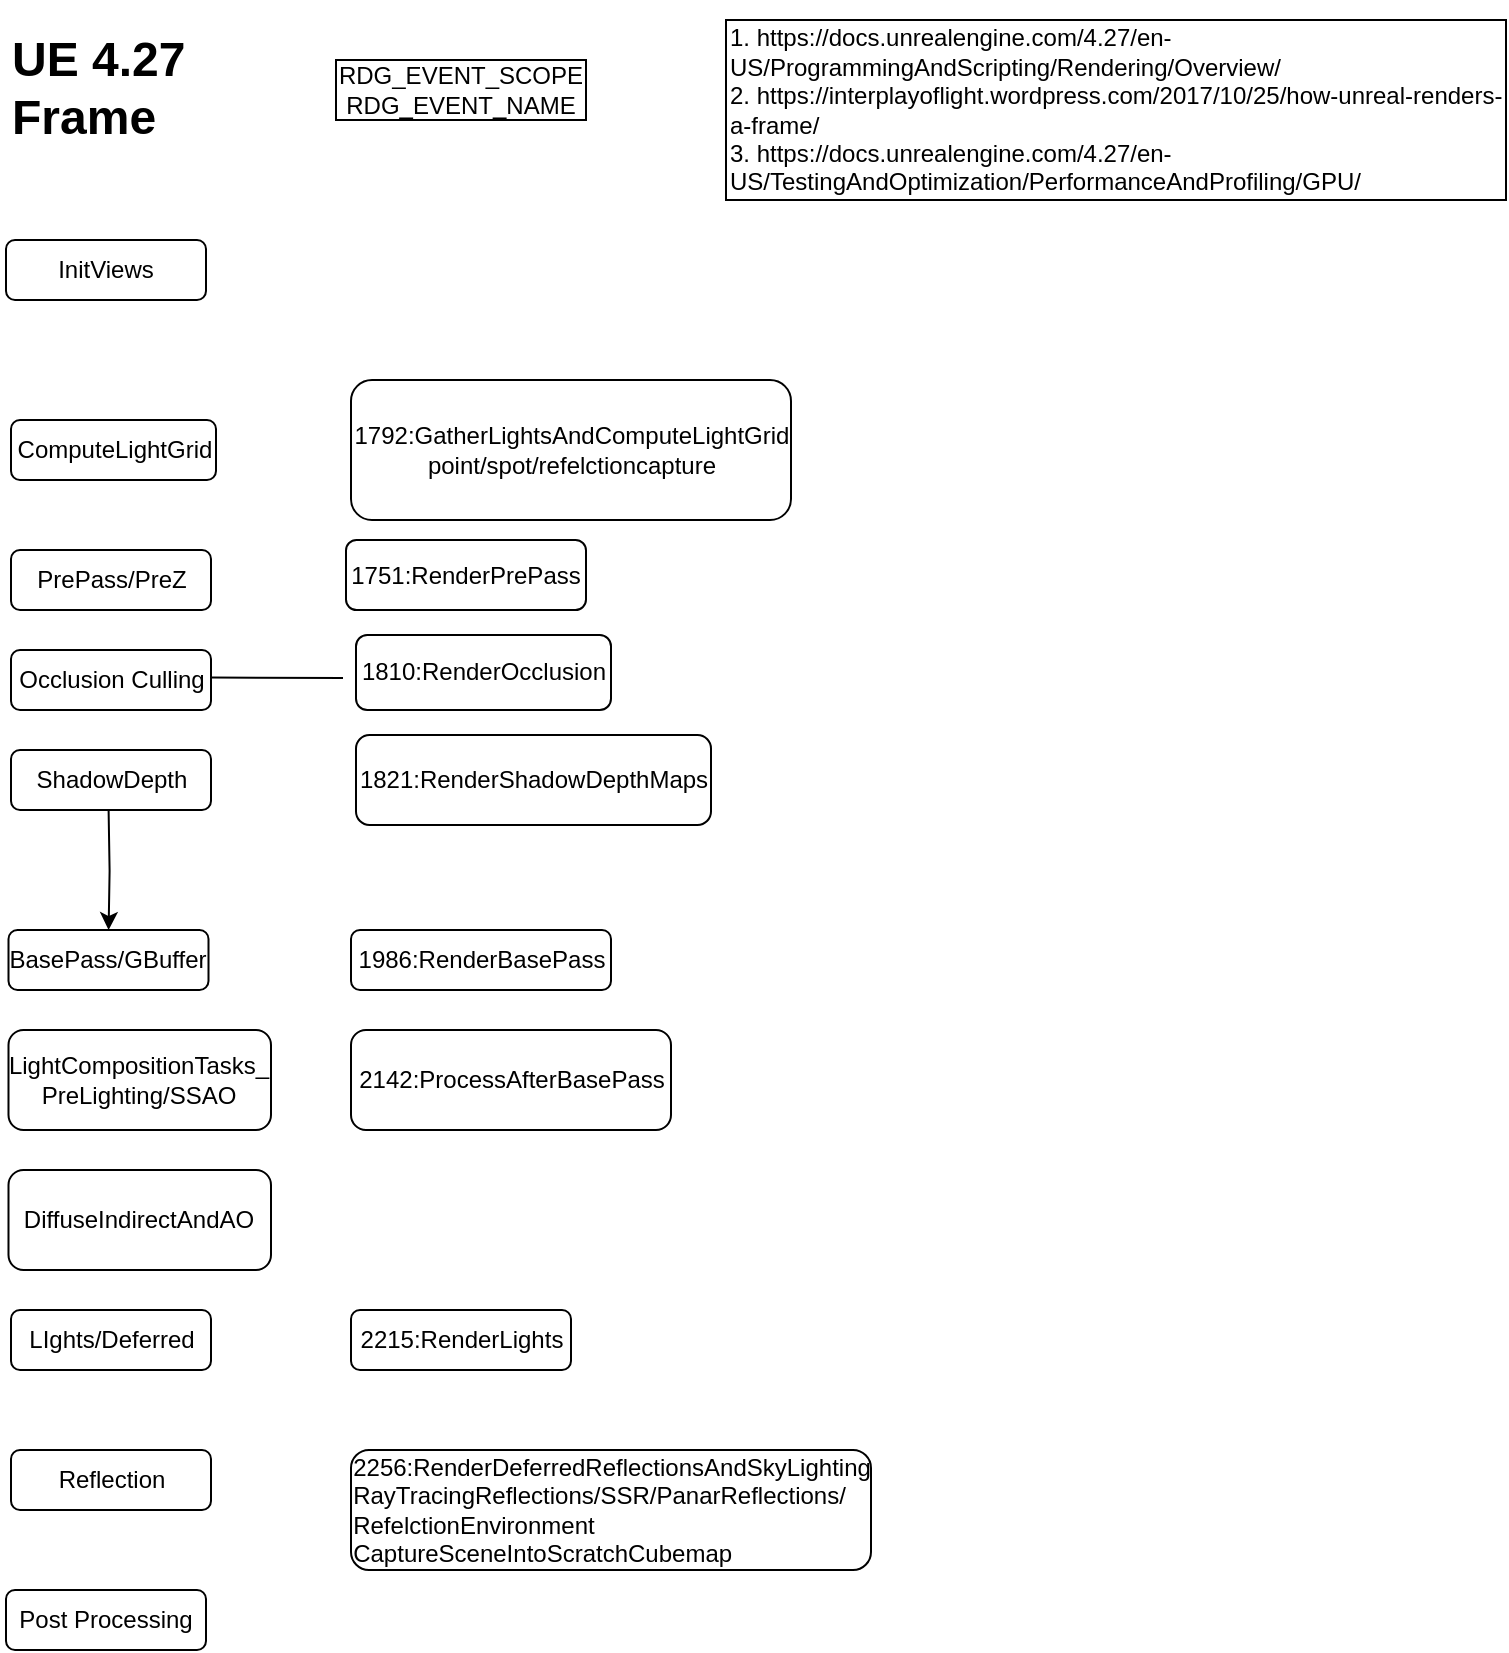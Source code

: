 <mxfile version="22.0.8" type="github">
  <diagram name="第 1 页" id="Ze0jnDnfLPyHOgXYB_ot">
    <mxGraphModel dx="1970" dy="890" grid="1" gridSize="10" guides="1" tooltips="1" connect="1" arrows="1" fold="1" page="1" pageScale="1" pageWidth="1169" pageHeight="1654" math="0" shadow="0">
      <root>
        <mxCell id="0" />
        <mxCell id="1" parent="0" />
        <mxCell id="qzIb_nU2oz7oTCQaS19U-2" value="InitViews" style="rounded=1;whiteSpace=wrap;html=1;" parent="1" vertex="1">
          <mxGeometry x="70" y="140" width="100" height="30" as="geometry" />
        </mxCell>
        <mxCell id="qzIb_nU2oz7oTCQaS19U-3" value="PrePass/PreZ" style="rounded=1;whiteSpace=wrap;html=1;" parent="1" vertex="1">
          <mxGeometry x="72.5" y="295" width="100" height="30" as="geometry" />
        </mxCell>
        <mxCell id="qzIb_nU2oz7oTCQaS19U-4" value="Occlusion Culling" style="rounded=1;whiteSpace=wrap;html=1;" parent="1" vertex="1">
          <mxGeometry x="72.5" y="345" width="100" height="30" as="geometry" />
        </mxCell>
        <mxCell id="qzIb_nU2oz7oTCQaS19U-5" value="ShadowDepth" style="rounded=1;whiteSpace=wrap;html=1;" parent="1" vertex="1">
          <mxGeometry x="72.5" y="395" width="100" height="30" as="geometry" />
        </mxCell>
        <mxCell id="qzIb_nU2oz7oTCQaS19U-8" value="" style="edgeStyle=orthogonalEdgeStyle;rounded=0;orthogonalLoop=1;jettySize=auto;html=1;" parent="1" target="qzIb_nU2oz7oTCQaS19U-7" edge="1">
          <mxGeometry relative="1" as="geometry">
            <mxPoint x="121.3" y="425" as="sourcePoint" />
          </mxGeometry>
        </mxCell>
        <mxCell id="qzIb_nU2oz7oTCQaS19U-7" value="BasePass/GBuffer" style="rounded=1;whiteSpace=wrap;html=1;" parent="1" vertex="1">
          <mxGeometry x="71.25" y="485" width="100" height="30" as="geometry" />
        </mxCell>
        <mxCell id="qzIb_nU2oz7oTCQaS19U-9" value="1810:RenderOcclusion" style="whiteSpace=wrap;html=1;rounded=1;" parent="1" vertex="1">
          <mxGeometry x="245" y="337.5" width="127.5" height="37.5" as="geometry" />
        </mxCell>
        <mxCell id="qzIb_nU2oz7oTCQaS19U-11" value="" style="endArrow=none;html=1;rounded=0;" parent="1" edge="1">
          <mxGeometry width="50" height="50" relative="1" as="geometry">
            <mxPoint x="172.5" y="358.75" as="sourcePoint" />
            <mxPoint x="238.5" y="359" as="targetPoint" />
          </mxGeometry>
        </mxCell>
        <mxCell id="qzIb_nU2oz7oTCQaS19U-14" value="LIghts/Deferred" style="rounded=1;whiteSpace=wrap;html=1;" parent="1" vertex="1">
          <mxGeometry x="72.5" y="675" width="100" height="30" as="geometry" />
        </mxCell>
        <mxCell id="qzIb_nU2oz7oTCQaS19U-15" value="LightCompositionTasks_&lt;br&gt;PreLighting/SSAO" style="rounded=1;whiteSpace=wrap;html=1;" parent="1" vertex="1">
          <mxGeometry x="71.25" y="535" width="131.25" height="50" as="geometry" />
        </mxCell>
        <mxCell id="qzIb_nU2oz7oTCQaS19U-16" value="2142:ProcessAfterBasePass" style="rounded=1;whiteSpace=wrap;html=1;" parent="1" vertex="1">
          <mxGeometry x="242.5" y="535" width="160" height="50" as="geometry" />
        </mxCell>
        <mxCell id="qzIb_nU2oz7oTCQaS19U-17" value="1986:RenderBasePass" style="rounded=1;whiteSpace=wrap;html=1;" parent="1" vertex="1">
          <mxGeometry x="242.5" y="485" width="130" height="30" as="geometry" />
        </mxCell>
        <mxCell id="qzIb_nU2oz7oTCQaS19U-18" value="Reflection" style="rounded=1;whiteSpace=wrap;html=1;" parent="1" vertex="1">
          <mxGeometry x="72.5" y="745" width="100" height="30" as="geometry" />
        </mxCell>
        <mxCell id="qzIb_nU2oz7oTCQaS19U-19" value="DiffuseIndirectAndAO" style="rounded=1;whiteSpace=wrap;html=1;" parent="1" vertex="1">
          <mxGeometry x="71.25" y="605" width="131.25" height="50" as="geometry" />
        </mxCell>
        <mxCell id="qzIb_nU2oz7oTCQaS19U-20" value="2215:RenderLights" style="rounded=1;whiteSpace=wrap;html=1;" parent="1" vertex="1">
          <mxGeometry x="242.5" y="675" width="110" height="30" as="geometry" />
        </mxCell>
        <mxCell id="qzIb_nU2oz7oTCQaS19U-21" value="2256:RenderDeferredReflectionsAndSkyLighting&lt;br&gt;&lt;div style=&quot;text-align: left;&quot;&gt;&lt;span style=&quot;background-color: initial;&quot;&gt;RayTracingReflections/SSR/&lt;/span&gt;&lt;span style=&quot;background-color: initial;&quot;&gt;PanarReflections/&lt;/span&gt;&lt;/div&gt;&lt;div style=&quot;text-align: left;&quot;&gt;&lt;span style=&quot;background-color: initial;&quot;&gt;RefelctionEnvironment&lt;/span&gt;&lt;/div&gt;&lt;div style=&quot;text-align: left;&quot;&gt;&lt;span style=&quot;background-color: initial;&quot;&gt;CaptureSceneIntoScratchCubemap&lt;br&gt;&lt;/span&gt;&lt;/div&gt;" style="rounded=1;html=1;whiteSpace=wrap;" parent="1" vertex="1">
          <mxGeometry x="242.5" y="745" width="260" height="60" as="geometry" />
        </mxCell>
        <mxCell id="qzIb_nU2oz7oTCQaS19U-22" value="RDG_EVENT_SCOPE&lt;br&gt;RDG_EVENT_NAME" style="rounded=0;whiteSpace=wrap;html=1;" parent="1" vertex="1">
          <mxGeometry x="235" y="50" width="125" height="30" as="geometry" />
        </mxCell>
        <mxCell id="qzIb_nU2oz7oTCQaS19U-23" value="Post Processing" style="rounded=1;whiteSpace=wrap;html=1;" parent="1" vertex="1">
          <mxGeometry x="70" y="815" width="100" height="30" as="geometry" />
        </mxCell>
        <mxCell id="qzIb_nU2oz7oTCQaS19U-24" value="1.&amp;nbsp;https://docs.unrealengine.com/4.27/en-US/ProgrammingAndScripting/Rendering/Overview/&lt;br&gt;2.&amp;nbsp;https://interplayoflight.wordpress.com/2017/10/25/how-unreal-renders-a-frame/&lt;br&gt;3. https://docs.unrealengine.com/4.27/en-US/TestingAndOptimization/PerformanceAndProfiling/GPU/" style="rounded=0;whiteSpace=wrap;html=1;align=left;" parent="1" vertex="1">
          <mxGeometry x="430" y="30" width="390" height="90" as="geometry" />
        </mxCell>
        <mxCell id="qzIb_nU2oz7oTCQaS19U-25" value="&lt;h1&gt;&lt;span style=&quot;background-color: initial;&quot;&gt;UE 4.27 Frame&lt;/span&gt;&lt;/h1&gt;" style="text;html=1;strokeColor=none;fillColor=none;spacing=5;spacingTop=-20;whiteSpace=wrap;overflow=hidden;rounded=0;" parent="1" vertex="1">
          <mxGeometry x="67.5" y="30" width="108.12" height="70" as="geometry" />
        </mxCell>
        <mxCell id="qzIb_nU2oz7oTCQaS19U-26" value="1821:RenderShadowDepthMaps" style="whiteSpace=wrap;html=1;rounded=1;" parent="1" vertex="1">
          <mxGeometry x="245" y="387.5" width="177.5" height="45" as="geometry" />
        </mxCell>
        <mxCell id="qzIb_nU2oz7oTCQaS19U-27" value="1751:RenderPrePass" style="whiteSpace=wrap;html=1;rounded=1;" parent="1" vertex="1">
          <mxGeometry x="240" y="290" width="120" height="35" as="geometry" />
        </mxCell>
        <mxCell id="3Jz11YxkzCiiRIhrIA6I-1" value="ComputeLightGrid" style="rounded=1;whiteSpace=wrap;html=1;" vertex="1" parent="1">
          <mxGeometry x="72.5" y="230" width="102.5" height="30" as="geometry" />
        </mxCell>
        <mxCell id="3Jz11YxkzCiiRIhrIA6I-2" value="1792:GatherLightsAndComputeLightGrid&lt;br&gt;point/spot/refelctioncapture" style="whiteSpace=wrap;html=1;rounded=1;" vertex="1" parent="1">
          <mxGeometry x="242.5" y="210" width="220" height="70" as="geometry" />
        </mxCell>
      </root>
    </mxGraphModel>
  </diagram>
</mxfile>
